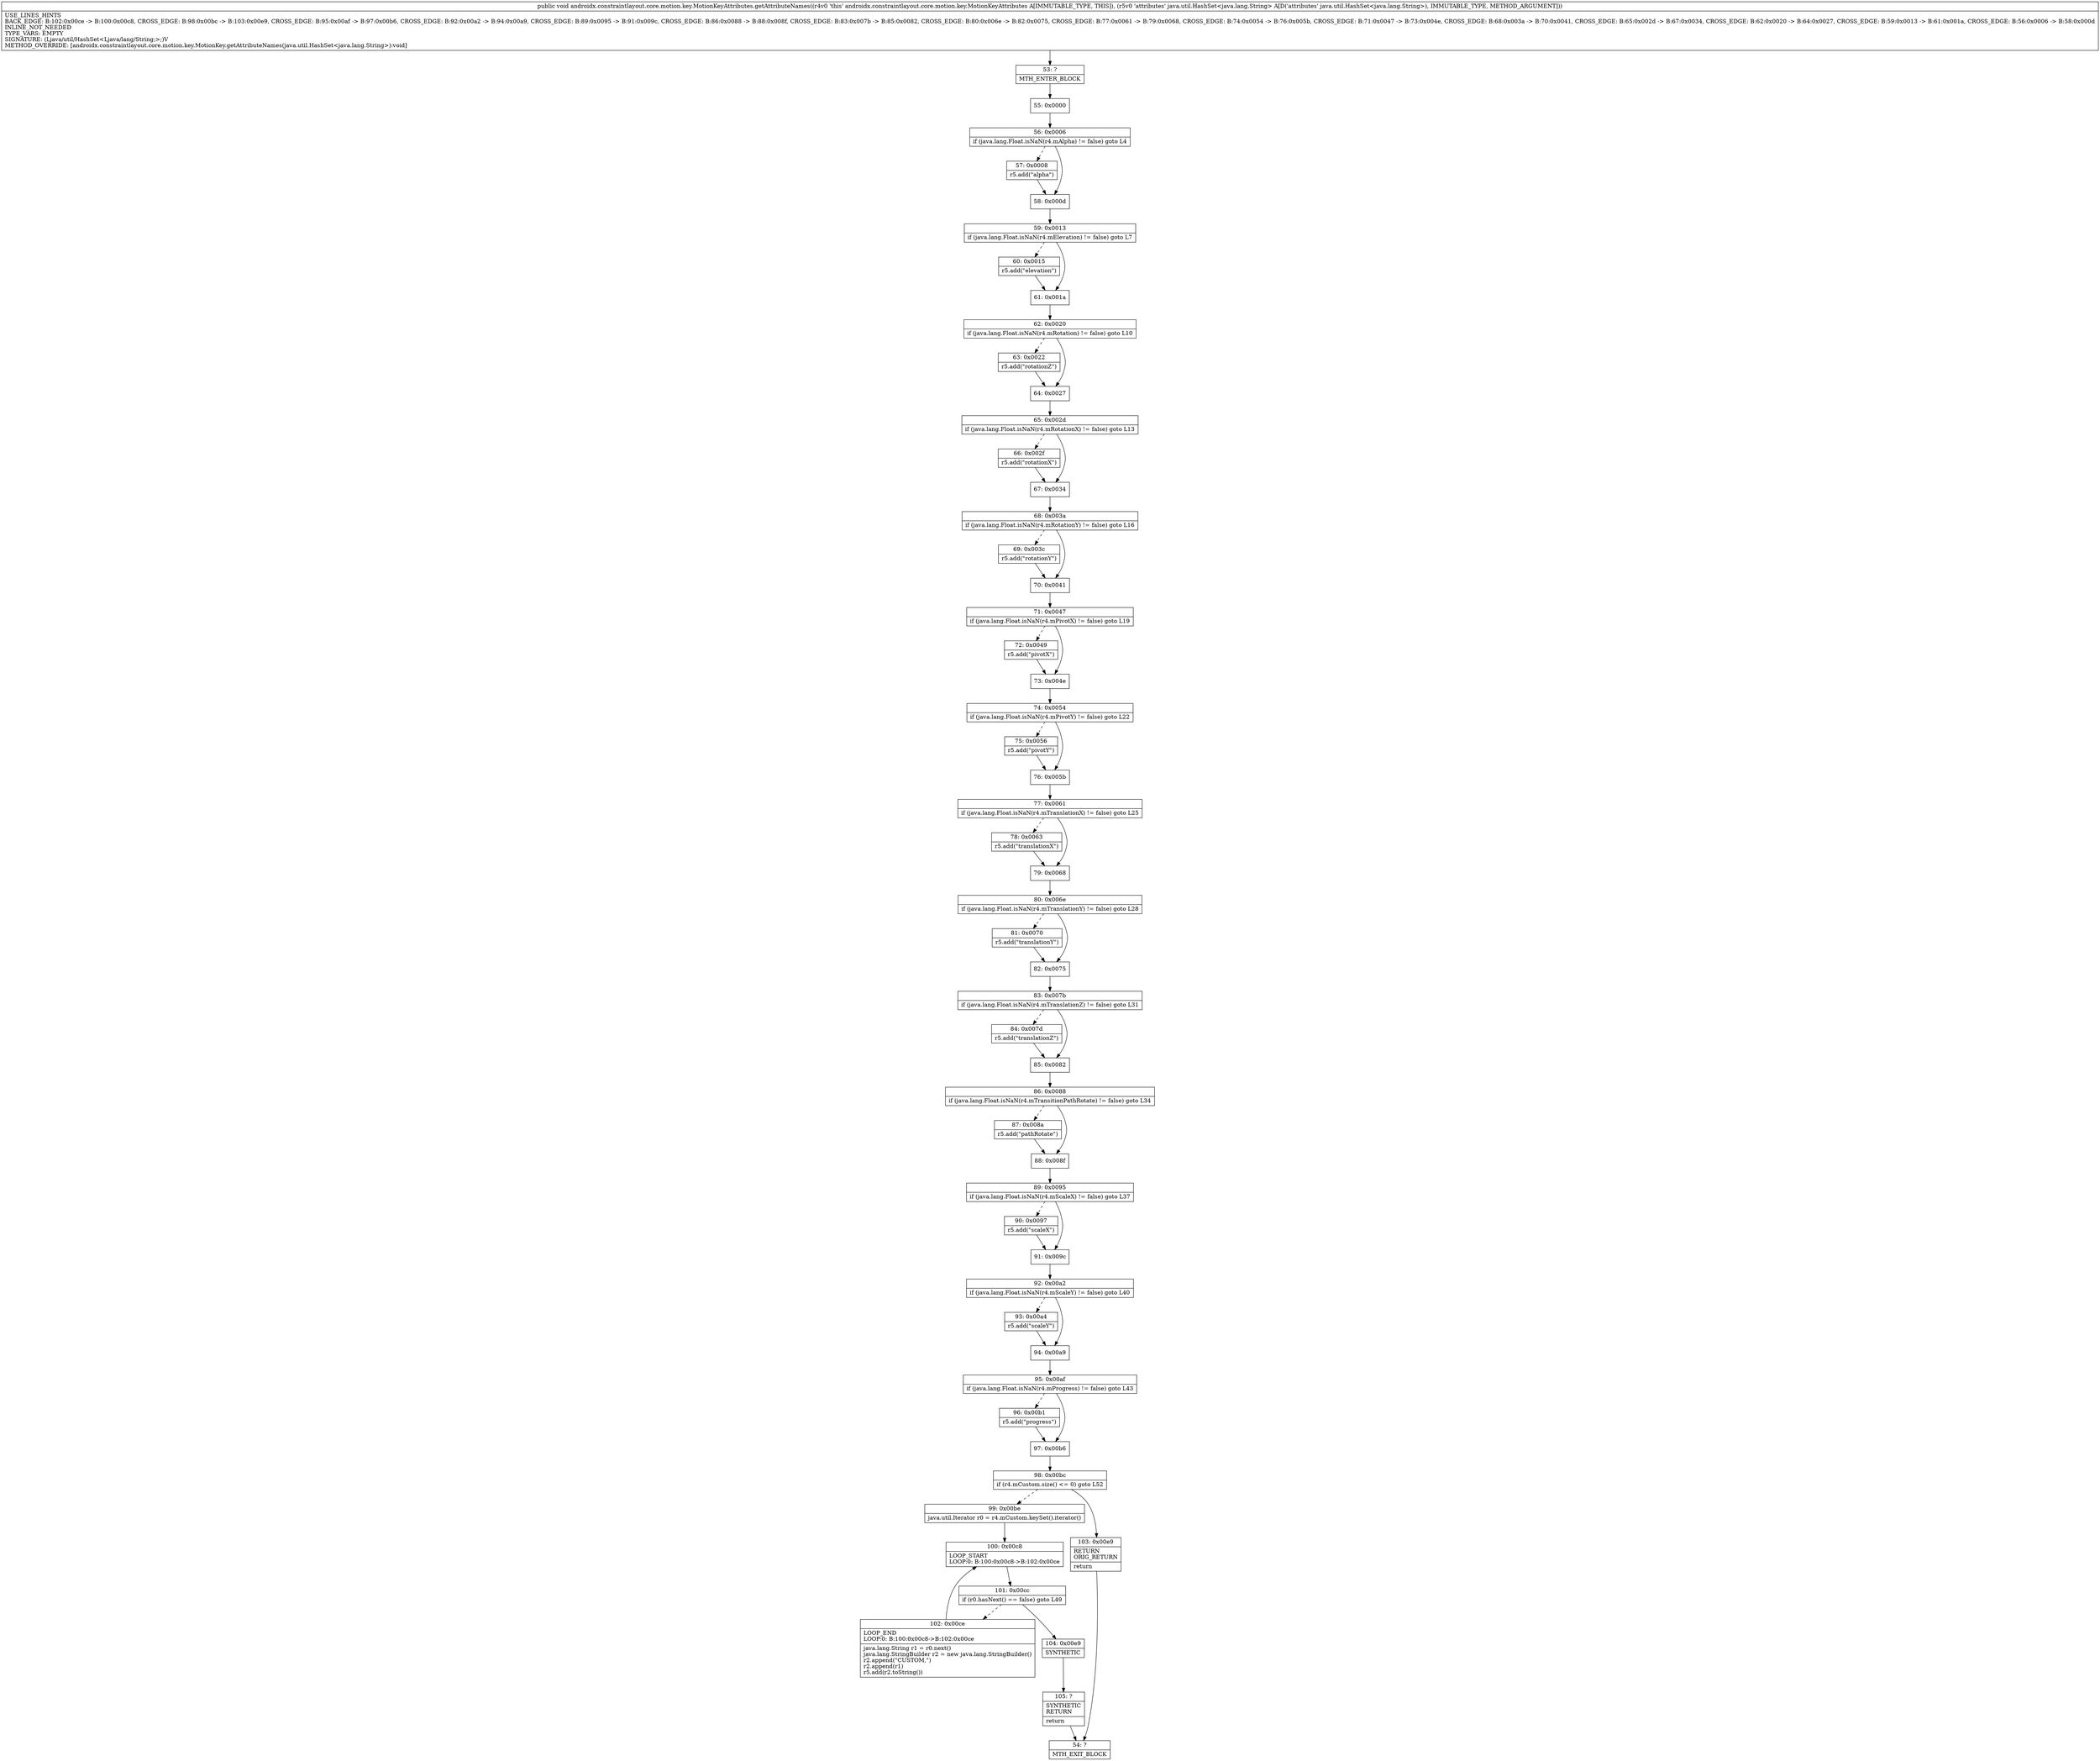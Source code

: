 digraph "CFG forandroidx.constraintlayout.core.motion.key.MotionKeyAttributes.getAttributeNames(Ljava\/util\/HashSet;)V" {
Node_53 [shape=record,label="{53\:\ ?|MTH_ENTER_BLOCK\l}"];
Node_55 [shape=record,label="{55\:\ 0x0000}"];
Node_56 [shape=record,label="{56\:\ 0x0006|if (java.lang.Float.isNaN(r4.mAlpha) != false) goto L4\l}"];
Node_57 [shape=record,label="{57\:\ 0x0008|r5.add(\"alpha\")\l}"];
Node_58 [shape=record,label="{58\:\ 0x000d}"];
Node_59 [shape=record,label="{59\:\ 0x0013|if (java.lang.Float.isNaN(r4.mElevation) != false) goto L7\l}"];
Node_60 [shape=record,label="{60\:\ 0x0015|r5.add(\"elevation\")\l}"];
Node_61 [shape=record,label="{61\:\ 0x001a}"];
Node_62 [shape=record,label="{62\:\ 0x0020|if (java.lang.Float.isNaN(r4.mRotation) != false) goto L10\l}"];
Node_63 [shape=record,label="{63\:\ 0x0022|r5.add(\"rotationZ\")\l}"];
Node_64 [shape=record,label="{64\:\ 0x0027}"];
Node_65 [shape=record,label="{65\:\ 0x002d|if (java.lang.Float.isNaN(r4.mRotationX) != false) goto L13\l}"];
Node_66 [shape=record,label="{66\:\ 0x002f|r5.add(\"rotationX\")\l}"];
Node_67 [shape=record,label="{67\:\ 0x0034}"];
Node_68 [shape=record,label="{68\:\ 0x003a|if (java.lang.Float.isNaN(r4.mRotationY) != false) goto L16\l}"];
Node_69 [shape=record,label="{69\:\ 0x003c|r5.add(\"rotationY\")\l}"];
Node_70 [shape=record,label="{70\:\ 0x0041}"];
Node_71 [shape=record,label="{71\:\ 0x0047|if (java.lang.Float.isNaN(r4.mPivotX) != false) goto L19\l}"];
Node_72 [shape=record,label="{72\:\ 0x0049|r5.add(\"pivotX\")\l}"];
Node_73 [shape=record,label="{73\:\ 0x004e}"];
Node_74 [shape=record,label="{74\:\ 0x0054|if (java.lang.Float.isNaN(r4.mPivotY) != false) goto L22\l}"];
Node_75 [shape=record,label="{75\:\ 0x0056|r5.add(\"pivotY\")\l}"];
Node_76 [shape=record,label="{76\:\ 0x005b}"];
Node_77 [shape=record,label="{77\:\ 0x0061|if (java.lang.Float.isNaN(r4.mTranslationX) != false) goto L25\l}"];
Node_78 [shape=record,label="{78\:\ 0x0063|r5.add(\"translationX\")\l}"];
Node_79 [shape=record,label="{79\:\ 0x0068}"];
Node_80 [shape=record,label="{80\:\ 0x006e|if (java.lang.Float.isNaN(r4.mTranslationY) != false) goto L28\l}"];
Node_81 [shape=record,label="{81\:\ 0x0070|r5.add(\"translationY\")\l}"];
Node_82 [shape=record,label="{82\:\ 0x0075}"];
Node_83 [shape=record,label="{83\:\ 0x007b|if (java.lang.Float.isNaN(r4.mTranslationZ) != false) goto L31\l}"];
Node_84 [shape=record,label="{84\:\ 0x007d|r5.add(\"translationZ\")\l}"];
Node_85 [shape=record,label="{85\:\ 0x0082}"];
Node_86 [shape=record,label="{86\:\ 0x0088|if (java.lang.Float.isNaN(r4.mTransitionPathRotate) != false) goto L34\l}"];
Node_87 [shape=record,label="{87\:\ 0x008a|r5.add(\"pathRotate\")\l}"];
Node_88 [shape=record,label="{88\:\ 0x008f}"];
Node_89 [shape=record,label="{89\:\ 0x0095|if (java.lang.Float.isNaN(r4.mScaleX) != false) goto L37\l}"];
Node_90 [shape=record,label="{90\:\ 0x0097|r5.add(\"scaleX\")\l}"];
Node_91 [shape=record,label="{91\:\ 0x009c}"];
Node_92 [shape=record,label="{92\:\ 0x00a2|if (java.lang.Float.isNaN(r4.mScaleY) != false) goto L40\l}"];
Node_93 [shape=record,label="{93\:\ 0x00a4|r5.add(\"scaleY\")\l}"];
Node_94 [shape=record,label="{94\:\ 0x00a9}"];
Node_95 [shape=record,label="{95\:\ 0x00af|if (java.lang.Float.isNaN(r4.mProgress) != false) goto L43\l}"];
Node_96 [shape=record,label="{96\:\ 0x00b1|r5.add(\"progress\")\l}"];
Node_97 [shape=record,label="{97\:\ 0x00b6}"];
Node_98 [shape=record,label="{98\:\ 0x00bc|if (r4.mCustom.size() \<= 0) goto L52\l}"];
Node_99 [shape=record,label="{99\:\ 0x00be|java.util.Iterator r0 = r4.mCustom.keySet().iterator()\l}"];
Node_100 [shape=record,label="{100\:\ 0x00c8|LOOP_START\lLOOP:0: B:100:0x00c8\-\>B:102:0x00ce\l}"];
Node_101 [shape=record,label="{101\:\ 0x00cc|if (r0.hasNext() == false) goto L49\l}"];
Node_102 [shape=record,label="{102\:\ 0x00ce|LOOP_END\lLOOP:0: B:100:0x00c8\-\>B:102:0x00ce\l|java.lang.String r1 = r0.next()\ljava.lang.StringBuilder r2 = new java.lang.StringBuilder()\lr2.append(\"CUSTOM,\")\lr2.append(r1)\lr5.add(r2.toString())\l}"];
Node_104 [shape=record,label="{104\:\ 0x00e9|SYNTHETIC\l}"];
Node_105 [shape=record,label="{105\:\ ?|SYNTHETIC\lRETURN\l|return\l}"];
Node_54 [shape=record,label="{54\:\ ?|MTH_EXIT_BLOCK\l}"];
Node_103 [shape=record,label="{103\:\ 0x00e9|RETURN\lORIG_RETURN\l|return\l}"];
MethodNode[shape=record,label="{public void androidx.constraintlayout.core.motion.key.MotionKeyAttributes.getAttributeNames((r4v0 'this' androidx.constraintlayout.core.motion.key.MotionKeyAttributes A[IMMUTABLE_TYPE, THIS]), (r5v0 'attributes' java.util.HashSet\<java.lang.String\> A[D('attributes' java.util.HashSet\<java.lang.String\>), IMMUTABLE_TYPE, METHOD_ARGUMENT]))  | USE_LINES_HINTS\lBACK_EDGE: B:102:0x00ce \-\> B:100:0x00c8, CROSS_EDGE: B:98:0x00bc \-\> B:103:0x00e9, CROSS_EDGE: B:95:0x00af \-\> B:97:0x00b6, CROSS_EDGE: B:92:0x00a2 \-\> B:94:0x00a9, CROSS_EDGE: B:89:0x0095 \-\> B:91:0x009c, CROSS_EDGE: B:86:0x0088 \-\> B:88:0x008f, CROSS_EDGE: B:83:0x007b \-\> B:85:0x0082, CROSS_EDGE: B:80:0x006e \-\> B:82:0x0075, CROSS_EDGE: B:77:0x0061 \-\> B:79:0x0068, CROSS_EDGE: B:74:0x0054 \-\> B:76:0x005b, CROSS_EDGE: B:71:0x0047 \-\> B:73:0x004e, CROSS_EDGE: B:68:0x003a \-\> B:70:0x0041, CROSS_EDGE: B:65:0x002d \-\> B:67:0x0034, CROSS_EDGE: B:62:0x0020 \-\> B:64:0x0027, CROSS_EDGE: B:59:0x0013 \-\> B:61:0x001a, CROSS_EDGE: B:56:0x0006 \-\> B:58:0x000d\lINLINE_NOT_NEEDED\lTYPE_VARS: EMPTY\lSIGNATURE: (Ljava\/util\/HashSet\<Ljava\/lang\/String;\>;)V\lMETHOD_OVERRIDE: [androidx.constraintlayout.core.motion.key.MotionKey.getAttributeNames(java.util.HashSet\<java.lang.String\>):void]\l}"];
MethodNode -> Node_53;Node_53 -> Node_55;
Node_55 -> Node_56;
Node_56 -> Node_57[style=dashed];
Node_56 -> Node_58;
Node_57 -> Node_58;
Node_58 -> Node_59;
Node_59 -> Node_60[style=dashed];
Node_59 -> Node_61;
Node_60 -> Node_61;
Node_61 -> Node_62;
Node_62 -> Node_63[style=dashed];
Node_62 -> Node_64;
Node_63 -> Node_64;
Node_64 -> Node_65;
Node_65 -> Node_66[style=dashed];
Node_65 -> Node_67;
Node_66 -> Node_67;
Node_67 -> Node_68;
Node_68 -> Node_69[style=dashed];
Node_68 -> Node_70;
Node_69 -> Node_70;
Node_70 -> Node_71;
Node_71 -> Node_72[style=dashed];
Node_71 -> Node_73;
Node_72 -> Node_73;
Node_73 -> Node_74;
Node_74 -> Node_75[style=dashed];
Node_74 -> Node_76;
Node_75 -> Node_76;
Node_76 -> Node_77;
Node_77 -> Node_78[style=dashed];
Node_77 -> Node_79;
Node_78 -> Node_79;
Node_79 -> Node_80;
Node_80 -> Node_81[style=dashed];
Node_80 -> Node_82;
Node_81 -> Node_82;
Node_82 -> Node_83;
Node_83 -> Node_84[style=dashed];
Node_83 -> Node_85;
Node_84 -> Node_85;
Node_85 -> Node_86;
Node_86 -> Node_87[style=dashed];
Node_86 -> Node_88;
Node_87 -> Node_88;
Node_88 -> Node_89;
Node_89 -> Node_90[style=dashed];
Node_89 -> Node_91;
Node_90 -> Node_91;
Node_91 -> Node_92;
Node_92 -> Node_93[style=dashed];
Node_92 -> Node_94;
Node_93 -> Node_94;
Node_94 -> Node_95;
Node_95 -> Node_96[style=dashed];
Node_95 -> Node_97;
Node_96 -> Node_97;
Node_97 -> Node_98;
Node_98 -> Node_99[style=dashed];
Node_98 -> Node_103;
Node_99 -> Node_100;
Node_100 -> Node_101;
Node_101 -> Node_102[style=dashed];
Node_101 -> Node_104;
Node_102 -> Node_100;
Node_104 -> Node_105;
Node_105 -> Node_54;
Node_103 -> Node_54;
}

